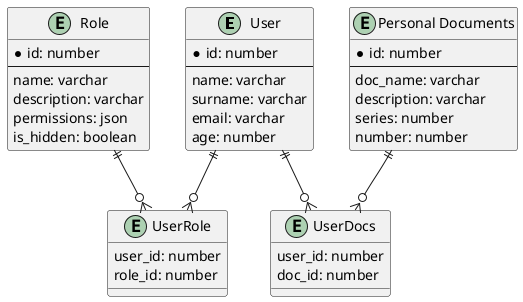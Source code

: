 @startuml

entity "User" {
  * id: number
  --
  name: varchar
  surname: varchar
  email: varchar
  age: number
}

entity "Role" {
  * id: number
  --
  name: varchar
  description: varchar
  permissions: json
  is_hidden: boolean
}

entity "Personal Documents" {
  * id: number
  --
  doc_name: varchar
  description: varchar
  series: number
  number: number
}

entity "UserRole" {
  user_id: number
  role_id: number
}

entity "UserDocs" {
  user_id: number
  doc_id: number
}

User ||--o{ UserRole
Role ||--o{ UserRole

User ||--o{ UserDocs
"Personal Documents" ||--o{ UserDocs

@enduml